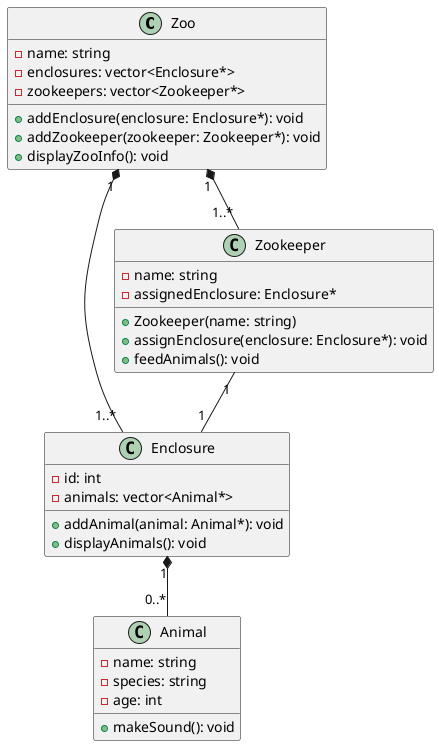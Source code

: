 @startuml Zoo_Classes
class Zoo {
    - name: string
    - enclosures: vector<Enclosure*>
    - zookeepers: vector<Zookeeper*>
    + addEnclosure(enclosure: Enclosure*): void
    + addZookeeper(zookeeper: Zookeeper*): void
    + displayZooInfo(): void
}

class Animal {
    - name: string
    - species: string
    - age: int
    + makeSound(): void
}

class Enclosure {
    - id: int
    - animals: vector<Animal*>
    + addAnimal(animal: Animal*): void
    + displayAnimals(): void
}

class Zookeeper {
    - name: string
    - assignedEnclosure: Enclosure*
    + Zookeeper(name: string)
    + assignEnclosure(enclosure: Enclosure*): void
    + feedAnimals(): void
}

Zoo "1" *-- "1..*" Enclosure
Zoo "1" *-- "1..*" Zookeeper
Enclosure "1" *-- "0..*" Animal
Zookeeper "1" -- "1" Enclosure
@enduml